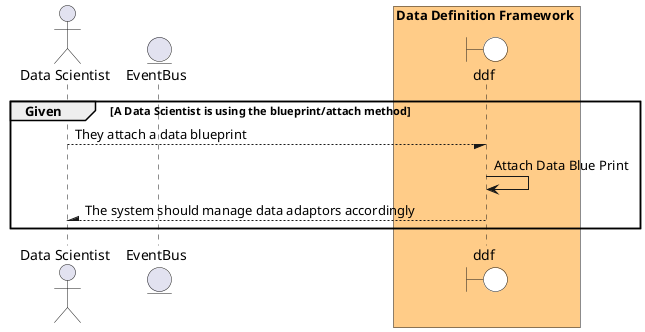 @startuml


actor "Data Scientist"


entity EventBus

box Data Definition Framework #ffcc88
    boundary ddf #white
end box


group Given [A Data Scientist is using the blueprint/attach method]

"Data Scientist" --/ ddf: They attach a data blueprint
"ddf" -> ddf: Attach Data Blue Print



"Data Scientist" /-- ddf: The system should manage data adaptors accordingly


end

@enduml
